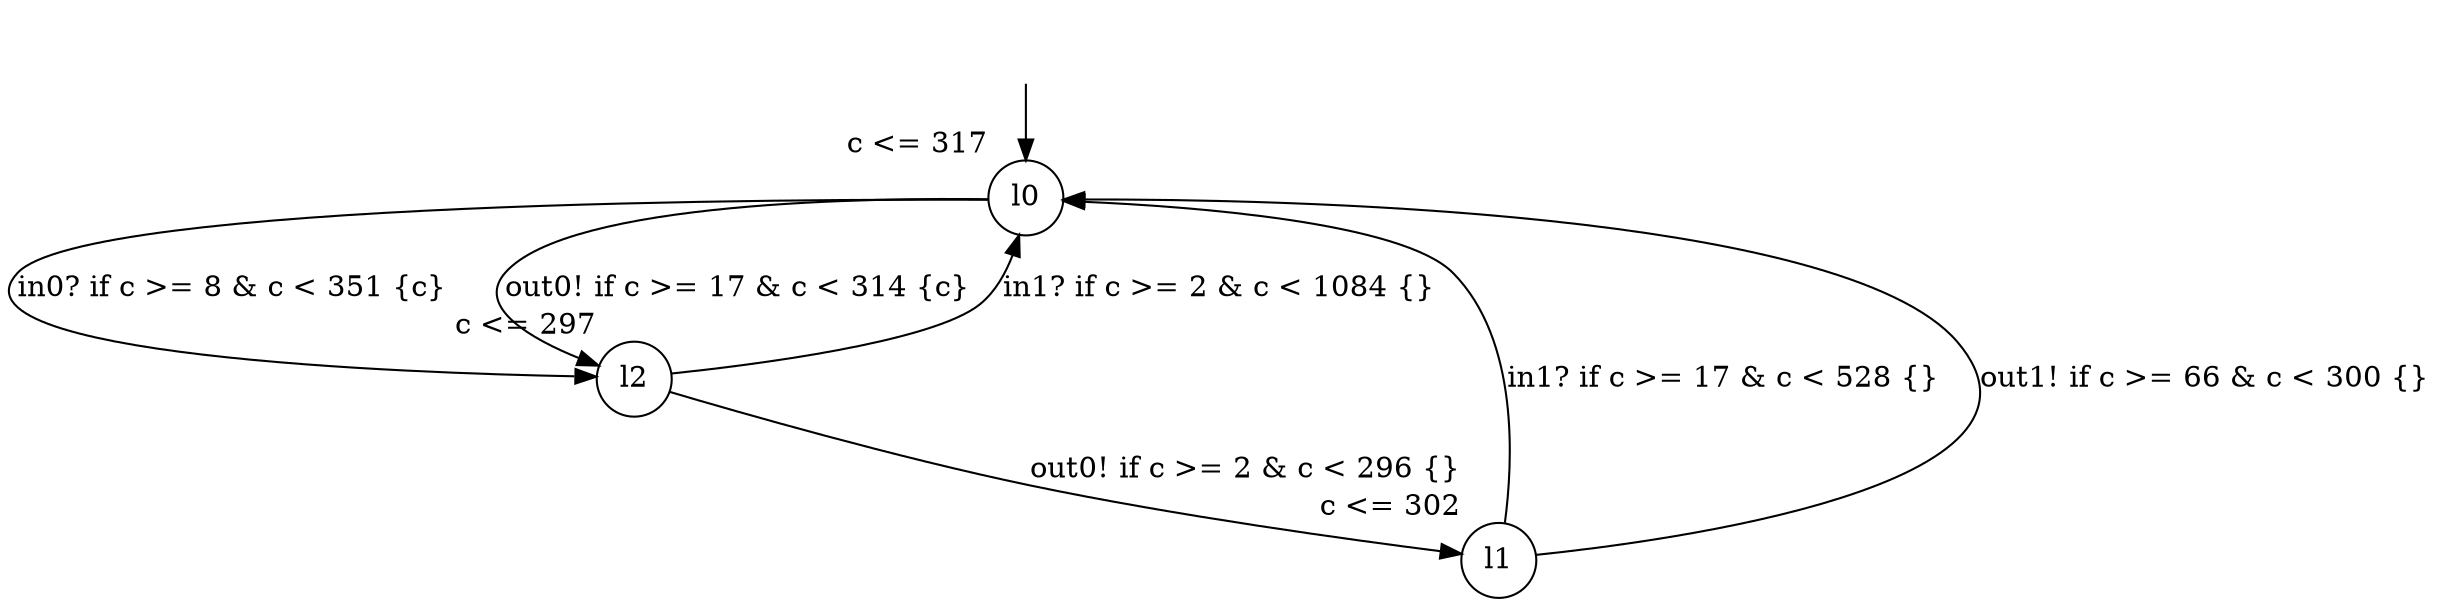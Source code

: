 digraph g {
__start0 [label="" shape="none"];
l0 [shape="circle" margin=0 label="l0", xlabel="c <= 317"];
l1 [shape="circle" margin=0 label="l1", xlabel="c <= 302"];
l2 [shape="circle" margin=0 label="l2", xlabel="c <= 297"];
l0 -> l2 [label="in0? if c >= 8 & c < 351 {c} "];
l0 -> l2 [label="out0! if c >= 17 & c < 314 {c} "];
l1 -> l0 [label="in1? if c >= 17 & c < 528 {} "];
l1 -> l0 [label="out1! if c >= 66 & c < 300 {} "];
l2 -> l1 [label="out0! if c >= 2 & c < 296 {} "];
l2 -> l0 [label="in1? if c >= 2 & c < 1084 {} "];
__start0 -> l0;
}
